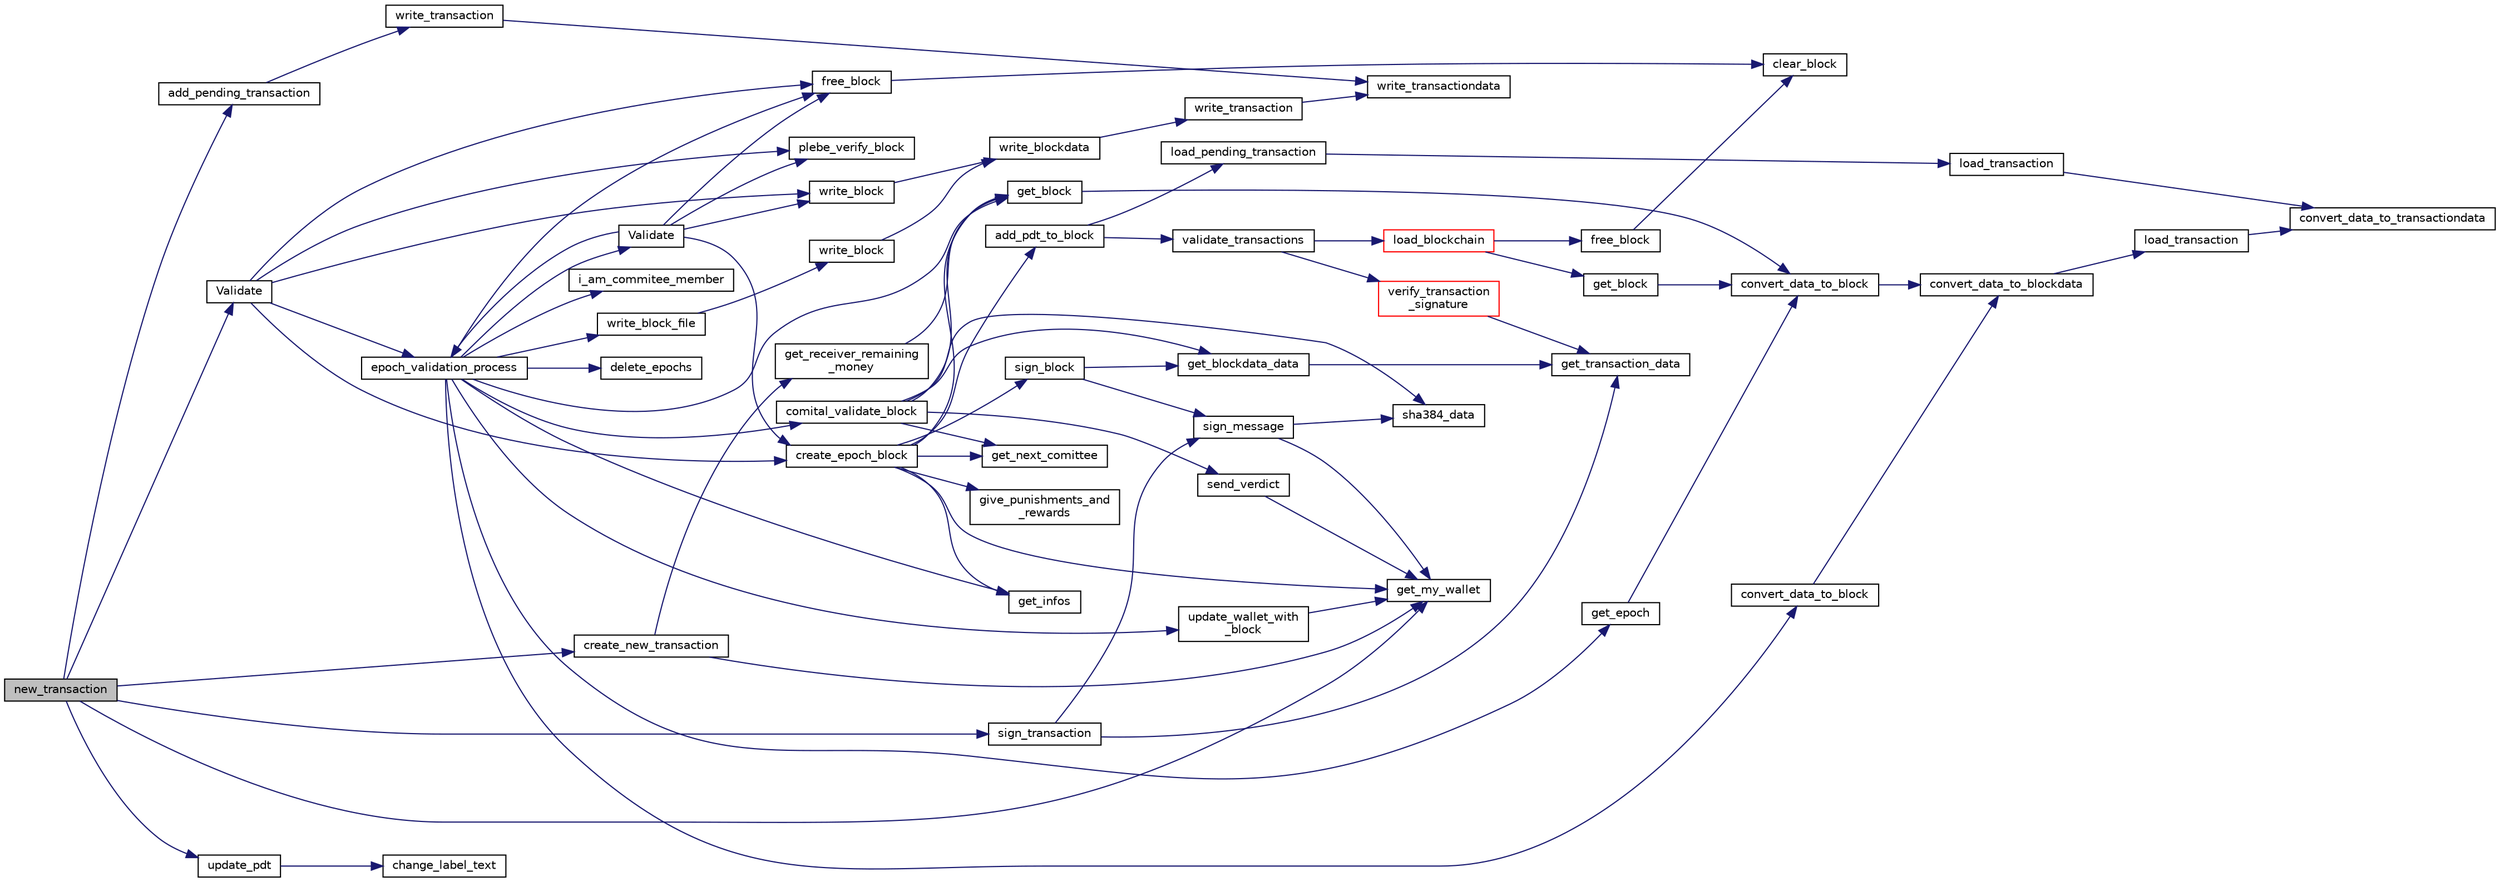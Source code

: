 digraph "new_transaction"
{
 // LATEX_PDF_SIZE
  edge [fontname="Helvetica",fontsize="10",labelfontname="Helvetica",labelfontsize="10"];
  node [fontname="Helvetica",fontsize="10",shape=record];
  rankdir="LR";
  Node1 [label="new_transaction",height=0.2,width=0.4,color="black", fillcolor="grey75", style="filled", fontcolor="black",tooltip=" "];
  Node1 -> Node2 [color="midnightblue",fontsize="10",style="solid",fontname="Helvetica"];
  Node2 [label="add_pending_transaction",height=0.2,width=0.4,color="black", fillcolor="white", style="filled",URL="$transaction_8h.html#acb63cde8baf977cfe0c39644f1e36010",tooltip="Add a transaction to the pending transaction (pdt) directory."];
  Node2 -> Node3 [color="midnightblue",fontsize="10",style="solid",fontname="Helvetica"];
  Node3 [label="write_transaction",height=0.2,width=0.4,color="black", fillcolor="white", style="filled",URL="$transaction_8c.html#a5bff0131aa50faf1cd0236e0b44169eb",tooltip="Serialize a Transaction* structure."];
  Node3 -> Node4 [color="midnightblue",fontsize="10",style="solid",fontname="Helvetica"];
  Node4 [label="write_transactiondata",height=0.2,width=0.4,color="black", fillcolor="white", style="filled",URL="$transaction_8c.html#a0bd00440f3c97bf7dace6c4e26ea17be",tooltip="Serialize a TransactionData* structure."];
  Node1 -> Node5 [color="midnightblue",fontsize="10",style="solid",fontname="Helvetica"];
  Node5 [label="create_new_transaction",height=0.2,width=0.4,color="black", fillcolor="white", style="filled",URL="$transaction_8h.html#af274d54bdf6f74206feb6c06c2fb6505",tooltip="Create a new transaction."];
  Node5 -> Node6 [color="midnightblue",fontsize="10",style="solid",fontname="Helvetica"];
  Node6 [label="get_my_wallet",height=0.2,width=0.4,color="black", fillcolor="white", style="filled",URL="$wallet_8h.html#a993fb7ec0c86c7a2d8ff68363e9f5304",tooltip="Get my wallet object."];
  Node5 -> Node7 [color="midnightblue",fontsize="10",style="solid",fontname="Helvetica"];
  Node7 [label="get_receiver_remaining\l_money",height=0.2,width=0.4,color="black", fillcolor="white", style="filled",URL="$blockchain__header_8h.html#a535ef7a9f8d2749d92cf31c98c6ac293",tooltip="Get the receiver remaining money."];
  Node7 -> Node8 [color="midnightblue",fontsize="10",style="solid",fontname="Helvetica"];
  Node8 [label="get_block",height=0.2,width=0.4,color="black", fillcolor="white", style="filled",URL="$block_8h.html#a32140266e4b385f64860944a5edd0153",tooltip="Get a block object."];
  Node8 -> Node9 [color="midnightblue",fontsize="10",style="solid",fontname="Helvetica"];
  Node9 [label="convert_data_to_block",height=0.2,width=0.4,color="black", fillcolor="white", style="filled",URL="$block_8c.html#ada1355f8610cc450d7c8f662dc6a7aef",tooltip="Convert serialized data to Block*."];
  Node9 -> Node10 [color="midnightblue",fontsize="10",style="solid",fontname="Helvetica"];
  Node10 [label="convert_data_to_blockdata",height=0.2,width=0.4,color="black", fillcolor="white", style="filled",URL="$block_8c.html#afcda50ce8deb3b381aeb5b88689f919f",tooltip=" "];
  Node10 -> Node11 [color="midnightblue",fontsize="10",style="solid",fontname="Helvetica"];
  Node11 [label="load_transaction",height=0.2,width=0.4,color="black", fillcolor="white", style="filled",URL="$transaction_8h.html#a4f4e33641ff7466e848182ce420827b6",tooltip="Load a serialized Transaction* structure."];
  Node11 -> Node12 [color="midnightblue",fontsize="10",style="solid",fontname="Helvetica"];
  Node12 [label="convert_data_to_transactiondata",height=0.2,width=0.4,color="black", fillcolor="white", style="filled",URL="$transaction_8c.html#a8649ee7d98b5b34c64efa31e274f2534",tooltip="Convert serialized TransactionData* to TransactionData*."];
  Node1 -> Node6 [color="midnightblue",fontsize="10",style="solid",fontname="Helvetica"];
  Node1 -> Node13 [color="midnightblue",fontsize="10",style="solid",fontname="Helvetica"];
  Node13 [label="sign_transaction",height=0.2,width=0.4,color="black", fillcolor="white", style="filled",URL="$signature_8h.html#afc30cc798edd88f7749c81431cc12684",tooltip="Signs a transaction with my private key."];
  Node13 -> Node14 [color="midnightblue",fontsize="10",style="solid",fontname="Helvetica"];
  Node14 [label="get_transaction_data",height=0.2,width=0.4,color="black", fillcolor="white", style="filled",URL="$transaction_8h.html#a16588449d977a2d5052be7b3639768a8",tooltip="Get the transaction data object."];
  Node13 -> Node15 [color="midnightblue",fontsize="10",style="solid",fontname="Helvetica"];
  Node15 [label="sign_message",height=0.2,width=0.4,color="black", fillcolor="white", style="filled",URL="$signature_8c.html#ae19c745c1be8c5d67048188ede9a779d",tooltip="buffer <- encrypt(SHA284(msg,len_data),wallet_priv_key)"];
  Node15 -> Node6 [color="midnightblue",fontsize="10",style="solid",fontname="Helvetica"];
  Node15 -> Node16 [color="midnightblue",fontsize="10",style="solid",fontname="Helvetica"];
  Node16 [label="sha384_data",height=0.2,width=0.4,color="black", fillcolor="white", style="filled",URL="$hash_8h.html#a67d06acefe39c395887f87d76bed5ba3",tooltip="Apply the SHA384 algorithm on a 'data' of size 'len_data'."];
  Node1 -> Node17 [color="midnightblue",fontsize="10",style="solid",fontname="Helvetica"];
  Node17 [label="update_pdt",height=0.2,width=0.4,color="black", fillcolor="white", style="filled",URL="$atrier_8c.html#a35c808540bae041c9d4f83012c639426",tooltip=" "];
  Node17 -> Node18 [color="midnightblue",fontsize="10",style="solid",fontname="Helvetica"];
  Node18 [label="change_label_text",height=0.2,width=0.4,color="black", fillcolor="white", style="filled",URL="$labels_8h.html#ae4c608b5626430bac55322e32309bf8f",tooltip=" "];
  Node1 -> Node19 [color="midnightblue",fontsize="10",style="solid",fontname="Helvetica"];
  Node19 [label="Validate",height=0.2,width=0.4,color="black", fillcolor="white", style="filled",URL="$atrier_8c.html#a6a17e4539f5b0c67dbd36bae0c2c0c8a",tooltip=" "];
  Node19 -> Node20 [color="midnightblue",fontsize="10",style="solid",fontname="Helvetica"];
  Node20 [label="create_epoch_block",height=0.2,width=0.4,color="black", fillcolor="white", style="filled",URL="$epoch__man_8h.html#aeb0145b06d8c782e8536992cc1def819",tooltip="Create a block object with the previous block hash & votes."];
  Node20 -> Node21 [color="midnightblue",fontsize="10",style="solid",fontname="Helvetica"];
  Node21 [label="add_pdt_to_block",height=0.2,width=0.4,color="black", fillcolor="white", style="filled",URL="$epoch__man_8c.html#a20031a15e7ca013e4b21f6c4e5aff508",tooltip=" "];
  Node21 -> Node22 [color="midnightblue",fontsize="10",style="solid",fontname="Helvetica"];
  Node22 [label="load_pending_transaction",height=0.2,width=0.4,color="black", fillcolor="white", style="filled",URL="$transaction_8h.html#a8b26b26139793db7c1860ff96091ca77",tooltip="Load a transaction in the pending transaction (pdt) directory."];
  Node22 -> Node23 [color="midnightblue",fontsize="10",style="solid",fontname="Helvetica"];
  Node23 [label="load_transaction",height=0.2,width=0.4,color="black", fillcolor="white", style="filled",URL="$transaction_8c.html#a4f4e33641ff7466e848182ce420827b6",tooltip="Load a serialized Transaction* structure."];
  Node23 -> Node12 [color="midnightblue",fontsize="10",style="solid",fontname="Helvetica"];
  Node21 -> Node24 [color="midnightblue",fontsize="10",style="solid",fontname="Helvetica"];
  Node24 [label="validate_transactions",height=0.2,width=0.4,color="black", fillcolor="white", style="filled",URL="$validation__engine_8h.html#a9134934f42952ee3fd7a73aea892858c",tooltip="Validate some transactions."];
  Node24 -> Node25 [color="midnightblue",fontsize="10",style="solid",fontname="Helvetica"];
  Node25 [label="load_blockchain",height=0.2,width=0.4,color="red", fillcolor="white", style="filled",URL="$block_8h.html#a7acee00b67ed21663a5b05242acc822d",tooltip="Loads a blockchain object with a padding of 'nb_chunk'."];
  Node25 -> Node26 [color="midnightblue",fontsize="10",style="solid",fontname="Helvetica"];
  Node26 [label="free_block",height=0.2,width=0.4,color="black", fillcolor="white", style="filled",URL="$block_8c.html#a3eb417f7cce88e8ec69d6974cd25e49f",tooltip="Free a block structure."];
  Node26 -> Node27 [color="midnightblue",fontsize="10",style="solid",fontname="Helvetica"];
  Node27 [label="clear_block",height=0.2,width=0.4,color="black", fillcolor="white", style="filled",URL="$block_8c.html#a3beaf10afd57aec50225774ba2a21680",tooltip="Free block data, without deleting it structure."];
  Node25 -> Node28 [color="midnightblue",fontsize="10",style="solid",fontname="Helvetica"];
  Node28 [label="get_block",height=0.2,width=0.4,color="black", fillcolor="white", style="filled",URL="$block_8c.html#a32140266e4b385f64860944a5edd0153",tooltip="Get a block object."];
  Node28 -> Node9 [color="midnightblue",fontsize="10",style="solid",fontname="Helvetica"];
  Node24 -> Node32 [color="midnightblue",fontsize="10",style="solid",fontname="Helvetica"];
  Node32 [label="verify_transaction\l_signature",height=0.2,width=0.4,color="red", fillcolor="white", style="filled",URL="$signature_8h.html#a1f30e39552bd587069303929aecbb155",tooltip="Verifies if a transaction signature is valid."];
  Node32 -> Node14 [color="midnightblue",fontsize="10",style="solid",fontname="Helvetica"];
  Node20 -> Node8 [color="midnightblue",fontsize="10",style="solid",fontname="Helvetica"];
  Node20 -> Node30 [color="midnightblue",fontsize="10",style="solid",fontname="Helvetica"];
  Node30 [label="get_infos",height=0.2,width=0.4,color="black", fillcolor="white", style="filled",URL="$client_8h.html#a480459f3451fa57a66df548ca0b408e3",tooltip=" "];
  Node20 -> Node6 [color="midnightblue",fontsize="10",style="solid",fontname="Helvetica"];
  Node20 -> Node34 [color="midnightblue",fontsize="10",style="solid",fontname="Helvetica"];
  Node34 [label="get_next_comittee",height=0.2,width=0.4,color="black", fillcolor="white", style="filled",URL="$validators_8h.html#a2f0e12279812a9f0842827e00fb8d668",tooltip="Get the a comittee RSA public keys on a specific epoch."];
  Node20 -> Node35 [color="midnightblue",fontsize="10",style="solid",fontname="Helvetica"];
  Node35 [label="give_punishments_and\l_rewards",height=0.2,width=0.4,color="black", fillcolor="white", style="filled",URL="$epoch__man_8c.html#ac6bdf21a7a1ab2b06e3b5b8b8c6c5a37",tooltip="Add punishmnent and reward transactions to validators of the 'prev_block' into 'current_block'."];
  Node20 -> Node36 [color="midnightblue",fontsize="10",style="solid",fontname="Helvetica"];
  Node36 [label="sign_block",height=0.2,width=0.4,color="black", fillcolor="white", style="filled",URL="$signature_8h.html#a5fc24af7af2e6c9cd4de2efcbd26ffb9",tooltip="Signs a block with my private key."];
  Node36 -> Node37 [color="midnightblue",fontsize="10",style="solid",fontname="Helvetica"];
  Node37 [label="get_blockdata_data",height=0.2,width=0.4,color="black", fillcolor="white", style="filled",URL="$block_8h.html#af656af2c0f2bf2ea38d4fba26b50f5d6",tooltip="Get the blockdata data object."];
  Node37 -> Node14 [color="midnightblue",fontsize="10",style="solid",fontname="Helvetica"];
  Node36 -> Node15 [color="midnightblue",fontsize="10",style="solid",fontname="Helvetica"];
  Node19 -> Node38 [color="midnightblue",fontsize="10",style="solid",fontname="Helvetica"];
  Node38 [label="epoch_validation_process",height=0.2,width=0.4,color="black", fillcolor="white", style="filled",URL="$get__data_8h.html#aa5eb9e1d62d1366fdebe19a5819d1bde",tooltip="Epoch validation protocol."];
  Node38 -> Node39 [color="midnightblue",fontsize="10",style="solid",fontname="Helvetica"];
  Node39 [label="comital_validate_block",height=0.2,width=0.4,color="black", fillcolor="white", style="filled",URL="$validation__engine_8h.html#a8a7c063b5d2f1c5e3e0527a5b133e6a2",tooltip="For the comital, check block validity."];
  Node39 -> Node8 [color="midnightblue",fontsize="10",style="solid",fontname="Helvetica"];
  Node39 -> Node37 [color="midnightblue",fontsize="10",style="solid",fontname="Helvetica"];
  Node39 -> Node34 [color="midnightblue",fontsize="10",style="solid",fontname="Helvetica"];
  Node39 -> Node40 [color="midnightblue",fontsize="10",style="solid",fontname="Helvetica"];
  Node40 [label="send_verdict",height=0.2,width=0.4,color="black", fillcolor="white", style="filled",URL="$validation__engine_8c.html#a93a0b87cba2b7b614c178e5d9519c6ae",tooltip="Broadcast a verdict about a block validity to the network."];
  Node40 -> Node6 [color="midnightblue",fontsize="10",style="solid",fontname="Helvetica"];
  Node39 -> Node16 [color="midnightblue",fontsize="10",style="solid",fontname="Helvetica"];
  Node38 -> Node41 [color="midnightblue",fontsize="10",style="solid",fontname="Helvetica"];
  Node41 [label="convert_data_to_block",height=0.2,width=0.4,color="black", fillcolor="white", style="filled",URL="$block_8h.html#ada1355f8610cc450d7c8f662dc6a7aef",tooltip="Convert serialized data to Block*."];
  Node41 -> Node10 [color="midnightblue",fontsize="10",style="solid",fontname="Helvetica"];
  Node38 -> Node42 [color="midnightblue",fontsize="10",style="solid",fontname="Helvetica"];
  Node42 [label="delete_epochs",height=0.2,width=0.4,color="black", fillcolor="white", style="filled",URL="$block_8h.html#a26d68c21f6e7bedeb73586554f4a9526",tooltip="Delete specific epoches (draft blocks)"];
  Node38 -> Node43 [color="midnightblue",fontsize="10",style="solid",fontname="Helvetica"];
  Node43 [label="free_block",height=0.2,width=0.4,color="black", fillcolor="white", style="filled",URL="$block_8h.html#a3eb417f7cce88e8ec69d6974cd25e49f",tooltip="Free a block structure."];
  Node43 -> Node27 [color="midnightblue",fontsize="10",style="solid",fontname="Helvetica"];
  Node38 -> Node8 [color="midnightblue",fontsize="10",style="solid",fontname="Helvetica"];
  Node38 -> Node44 [color="midnightblue",fontsize="10",style="solid",fontname="Helvetica"];
  Node44 [label="get_epoch",height=0.2,width=0.4,color="black", fillcolor="white", style="filled",URL="$block_8h.html#ae323b374e9ca8c490d4f0b8ff04df0ba",tooltip="Get the epoch object."];
  Node44 -> Node9 [color="midnightblue",fontsize="10",style="solid",fontname="Helvetica"];
  Node38 -> Node30 [color="midnightblue",fontsize="10",style="solid",fontname="Helvetica"];
  Node38 -> Node45 [color="midnightblue",fontsize="10",style="solid",fontname="Helvetica"];
  Node45 [label="i_am_commitee_member",height=0.2,width=0.4,color="black", fillcolor="white", style="filled",URL="$validators_8h.html#a45a8d2bd3e658918109e66d96c9055c4",tooltip="Check if the current user is a member of the next comitee."];
  Node38 -> Node46 [color="midnightblue",fontsize="10",style="solid",fontname="Helvetica"];
  Node46 [label="update_wallet_with\l_block",height=0.2,width=0.4,color="black", fillcolor="white", style="filled",URL="$block_8h.html#aa460be06109601a5626d1acb251e1602",tooltip="Update the Wallet* structure with the transactions in a block."];
  Node46 -> Node6 [color="midnightblue",fontsize="10",style="solid",fontname="Helvetica"];
  Node38 -> Node47 [color="midnightblue",fontsize="10",style="solid",fontname="Helvetica"];
  Node47 [label="Validate",height=0.2,width=0.4,color="black", fillcolor="white", style="filled",URL="$client_8h.html#a6a17e4539f5b0c67dbd36bae0c2c0c8a",tooltip=" "];
  Node47 -> Node20 [color="midnightblue",fontsize="10",style="solid",fontname="Helvetica"];
  Node47 -> Node38 [color="midnightblue",fontsize="10",style="solid",fontname="Helvetica"];
  Node47 -> Node43 [color="midnightblue",fontsize="10",style="solid",fontname="Helvetica"];
  Node47 -> Node48 [color="midnightblue",fontsize="10",style="solid",fontname="Helvetica"];
  Node48 [label="plebe_verify_block",height=0.2,width=0.4,color="black", fillcolor="white", style="filled",URL="$validation__engine_8h.html#aa566a0b7eb319d2489b8ac68c6e76824",tooltip="For the plèbe, check block validity."];
  Node47 -> Node49 [color="midnightblue",fontsize="10",style="solid",fontname="Helvetica"];
  Node49 [label="write_block",height=0.2,width=0.4,color="black", fillcolor="white", style="filled",URL="$block_8h.html#a58b3466ce733938859f0651b2a756e95",tooltip="Writes a block in a file."];
  Node49 -> Node50 [color="midnightblue",fontsize="10",style="solid",fontname="Helvetica"];
  Node50 [label="write_blockdata",height=0.2,width=0.4,color="black", fillcolor="white", style="filled",URL="$block_8c.html#a0e5ff1f119568fb8566981cf7da11d7f",tooltip="Writes blockdata in a file."];
  Node50 -> Node51 [color="midnightblue",fontsize="10",style="solid",fontname="Helvetica"];
  Node51 [label="write_transaction",height=0.2,width=0.4,color="black", fillcolor="white", style="filled",URL="$transaction_8h.html#a5bff0131aa50faf1cd0236e0b44169eb",tooltip="Serialize a Transaction* structure."];
  Node51 -> Node4 [color="midnightblue",fontsize="10",style="solid",fontname="Helvetica"];
  Node38 -> Node52 [color="midnightblue",fontsize="10",style="solid",fontname="Helvetica"];
  Node52 [label="write_block_file",height=0.2,width=0.4,color="black", fillcolor="white", style="filled",URL="$block_8h.html#a31943025b7c5be568f87a90fcdcaf8c2",tooltip="Writes a block struct in a file."];
  Node52 -> Node53 [color="midnightblue",fontsize="10",style="solid",fontname="Helvetica"];
  Node53 [label="write_block",height=0.2,width=0.4,color="black", fillcolor="white", style="filled",URL="$block_8c.html#a58b3466ce733938859f0651b2a756e95",tooltip="Writes a block in a file."];
  Node53 -> Node50 [color="midnightblue",fontsize="10",style="solid",fontname="Helvetica"];
  Node19 -> Node43 [color="midnightblue",fontsize="10",style="solid",fontname="Helvetica"];
  Node19 -> Node48 [color="midnightblue",fontsize="10",style="solid",fontname="Helvetica"];
  Node19 -> Node49 [color="midnightblue",fontsize="10",style="solid",fontname="Helvetica"];
}
